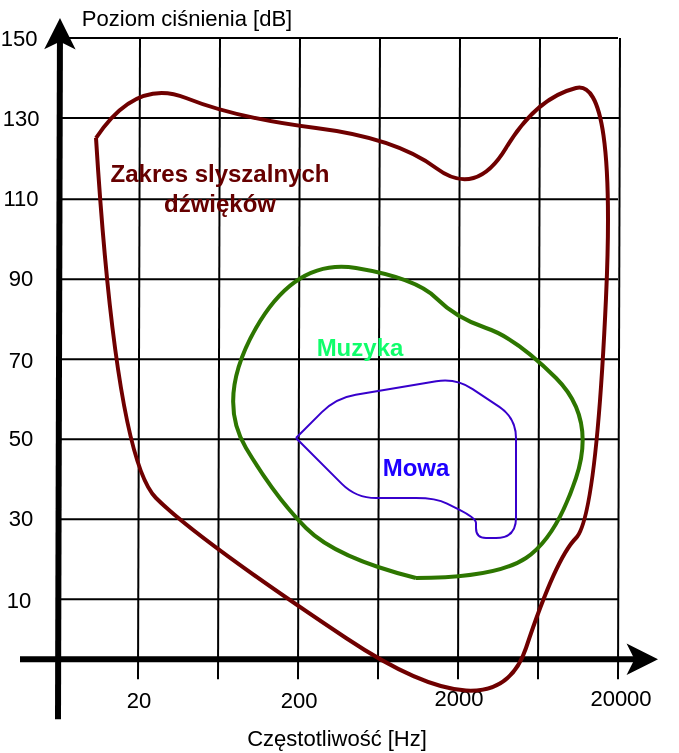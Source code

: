 <mxfile version="23.1.5" type="device">
  <diagram name="Strona-1" id="bfP1ETq4kF4yZmUNnERL">
    <mxGraphModel dx="989" dy="660" grid="1" gridSize="10" guides="1" tooltips="1" connect="1" arrows="1" fold="1" page="1" pageScale="1" pageWidth="583" pageHeight="413" math="0" shadow="0">
      <root>
        <mxCell id="0" />
        <mxCell id="1" parent="0" />
        <mxCell id="9Za2CxRRPPvDsUSl86Xe-1" value="" style="endArrow=classic;html=1;rounded=0;strokeWidth=3;" edge="1" parent="1">
          <mxGeometry width="50" height="50" relative="1" as="geometry">
            <mxPoint x="151" y="370.63" as="sourcePoint" />
            <mxPoint x="152" y="20" as="targetPoint" />
          </mxGeometry>
        </mxCell>
        <mxCell id="9Za2CxRRPPvDsUSl86Xe-2" value="Częstotliwość [Hz]" style="endArrow=classic;html=1;rounded=0;strokeWidth=3;" edge="1" parent="1">
          <mxGeometry x="-0.009" y="-39" width="50" height="50" relative="1" as="geometry">
            <mxPoint x="132" y="340.63" as="sourcePoint" />
            <mxPoint x="451" y="340.63" as="targetPoint" />
            <mxPoint as="offset" />
          </mxGeometry>
        </mxCell>
        <mxCell id="9Za2CxRRPPvDsUSl86Xe-3" value="10" style="endArrow=none;html=1;rounded=0;" edge="1" parent="1">
          <mxGeometry x="-1" y="-20" width="50" height="50" relative="1" as="geometry">
            <mxPoint x="151" y="310.63" as="sourcePoint" />
            <mxPoint x="431" y="310.63" as="targetPoint" />
            <mxPoint x="-20" y="-20" as="offset" />
          </mxGeometry>
        </mxCell>
        <mxCell id="9Za2CxRRPPvDsUSl86Xe-5" value="30" style="endArrow=none;html=1;rounded=0;" edge="1" parent="1">
          <mxGeometry x="-1" y="19" width="50" height="50" relative="1" as="geometry">
            <mxPoint x="151" y="270.63" as="sourcePoint" />
            <mxPoint x="431" y="270.63" as="targetPoint" />
            <mxPoint x="-19" y="18" as="offset" />
          </mxGeometry>
        </mxCell>
        <mxCell id="9Za2CxRRPPvDsUSl86Xe-6" value="50" style="endArrow=none;html=1;rounded=0;" edge="1" parent="1">
          <mxGeometry x="-1" y="19" width="50" height="50" relative="1" as="geometry">
            <mxPoint x="151" y="230.63" as="sourcePoint" />
            <mxPoint x="431" y="230.63" as="targetPoint" />
            <mxPoint x="-19" y="18" as="offset" />
          </mxGeometry>
        </mxCell>
        <mxCell id="9Za2CxRRPPvDsUSl86Xe-7" value="70" style="endArrow=none;html=1;rounded=0;" edge="1" parent="1">
          <mxGeometry x="-1" y="-19" width="50" height="50" relative="1" as="geometry">
            <mxPoint x="151" y="190.63" as="sourcePoint" />
            <mxPoint x="431" y="190.63" as="targetPoint" />
            <mxPoint x="-19" y="-19" as="offset" />
          </mxGeometry>
        </mxCell>
        <mxCell id="9Za2CxRRPPvDsUSl86Xe-8" value="90" style="endArrow=none;html=1;rounded=0;" edge="1" parent="1">
          <mxGeometry x="-1" y="19" width="50" height="50" relative="1" as="geometry">
            <mxPoint x="151" y="150.63" as="sourcePoint" />
            <mxPoint x="431" y="150.63" as="targetPoint" />
            <mxPoint x="-19" y="18" as="offset" />
          </mxGeometry>
        </mxCell>
        <mxCell id="9Za2CxRRPPvDsUSl86Xe-9" value="110" style="endArrow=none;html=1;rounded=0;" edge="1" parent="1">
          <mxGeometry x="-1" y="19" width="50" height="50" relative="1" as="geometry">
            <mxPoint x="151" y="110.63" as="sourcePoint" />
            <mxPoint x="431" y="110.63" as="targetPoint" />
            <mxPoint x="-19" y="18" as="offset" />
          </mxGeometry>
        </mxCell>
        <mxCell id="9Za2CxRRPPvDsUSl86Xe-10" value="150" style="endArrow=none;html=1;rounded=0;" edge="1" parent="1">
          <mxGeometry x="-1" y="-20" width="50" height="50" relative="1" as="geometry">
            <mxPoint x="151" y="30.0" as="sourcePoint" />
            <mxPoint x="431" y="30.0" as="targetPoint" />
            <mxPoint x="-20" y="-20" as="offset" />
          </mxGeometry>
        </mxCell>
        <mxCell id="9Za2CxRRPPvDsUSl86Xe-36" value="Poziom ciśnienia [dB]" style="edgeLabel;html=1;align=center;verticalAlign=middle;resizable=0;points=[];" vertex="1" connectable="0" parent="9Za2CxRRPPvDsUSl86Xe-10">
          <mxGeometry x="-0.542" y="-3" relative="1" as="geometry">
            <mxPoint y="-13" as="offset" />
          </mxGeometry>
        </mxCell>
        <mxCell id="9Za2CxRRPPvDsUSl86Xe-11" value="20" style="endArrow=none;html=1;rounded=0;" edge="1" parent="1">
          <mxGeometry x="-1" y="-10" width="50" height="50" relative="1" as="geometry">
            <mxPoint x="191" y="350.63" as="sourcePoint" />
            <mxPoint x="192" y="30" as="targetPoint" />
            <mxPoint x="-10" y="10" as="offset" />
          </mxGeometry>
        </mxCell>
        <mxCell id="9Za2CxRRPPvDsUSl86Xe-12" value="" style="endArrow=none;html=1;rounded=0;" edge="1" parent="1">
          <mxGeometry width="50" height="50" relative="1" as="geometry">
            <mxPoint x="231" y="350.63" as="sourcePoint" />
            <mxPoint x="232" y="30" as="targetPoint" />
          </mxGeometry>
        </mxCell>
        <mxCell id="9Za2CxRRPPvDsUSl86Xe-13" value="" style="endArrow=none;html=1;rounded=0;" edge="1" parent="1">
          <mxGeometry width="50" height="50" relative="1" as="geometry">
            <mxPoint x="271" y="350.63" as="sourcePoint" />
            <mxPoint x="272" y="30" as="targetPoint" />
          </mxGeometry>
        </mxCell>
        <mxCell id="9Za2CxRRPPvDsUSl86Xe-14" value="200" style="endArrow=none;html=1;rounded=0;" edge="1" parent="1">
          <mxGeometry x="-1" y="41" width="50" height="50" relative="1" as="geometry">
            <mxPoint x="311" y="350.63" as="sourcePoint" />
            <mxPoint x="312" y="30" as="targetPoint" />
            <mxPoint x="1" y="10" as="offset" />
          </mxGeometry>
        </mxCell>
        <mxCell id="9Za2CxRRPPvDsUSl86Xe-16" value="" style="endArrow=none;html=1;rounded=0;" edge="1" parent="1">
          <mxGeometry width="50" height="50" relative="1" as="geometry">
            <mxPoint x="351" y="350.63" as="sourcePoint" />
            <mxPoint x="352" y="30" as="targetPoint" />
          </mxGeometry>
        </mxCell>
        <mxCell id="9Za2CxRRPPvDsUSl86Xe-17" value="20000" style="endArrow=none;html=1;rounded=0;" edge="1" parent="1">
          <mxGeometry x="-1" y="-42" width="50" height="50" relative="1" as="geometry">
            <mxPoint x="391" y="350.63" as="sourcePoint" />
            <mxPoint x="392" y="30" as="targetPoint" />
            <mxPoint x="-1" y="9" as="offset" />
          </mxGeometry>
        </mxCell>
        <mxCell id="9Za2CxRRPPvDsUSl86Xe-18" value="2000" style="endArrow=none;html=1;rounded=0;" edge="1" parent="1">
          <mxGeometry x="-1" y="81" width="50" height="50" relative="1" as="geometry">
            <mxPoint x="431" y="350.63" as="sourcePoint" />
            <mxPoint x="432" y="30" as="targetPoint" />
            <mxPoint x="1" y="10" as="offset" />
          </mxGeometry>
        </mxCell>
        <mxCell id="9Za2CxRRPPvDsUSl86Xe-27" value="130" style="endArrow=none;html=1;rounded=0;" edge="1" parent="1">
          <mxGeometry x="-1" y="-20" width="50" height="50" relative="1" as="geometry">
            <mxPoint x="152" y="70" as="sourcePoint" />
            <mxPoint x="432" y="70" as="targetPoint" />
            <mxPoint x="-20" y="-20" as="offset" />
          </mxGeometry>
        </mxCell>
        <mxCell id="9Za2CxRRPPvDsUSl86Xe-28" value="" style="endArrow=none;html=1;rounded=0;curved=1;strokeWidth=2;fillColor=#a20025;strokeColor=#6F0000;" edge="1" parent="1">
          <mxGeometry width="50" height="50" relative="1" as="geometry">
            <mxPoint x="170" y="80" as="sourcePoint" />
            <mxPoint x="170" y="80" as="targetPoint" />
            <Array as="points">
              <mxPoint x="180" y="240" />
              <mxPoint x="220" y="280" />
              <mxPoint x="370" y="380" />
              <mxPoint x="400" y="290" />
              <mxPoint x="420" y="270" />
              <mxPoint x="430" y="50" />
              <mxPoint x="390" y="60" />
              <mxPoint x="360" y="110" />
              <mxPoint x="320" y="80" />
              <mxPoint x="240" y="70" />
              <mxPoint x="190" y="50" />
            </Array>
          </mxGeometry>
        </mxCell>
        <mxCell id="9Za2CxRRPPvDsUSl86Xe-29" value="" style="endArrow=none;html=1;rounded=0;curved=1;fillColor=#60a917;strokeColor=#2D7600;strokeWidth=2;" edge="1" parent="1">
          <mxGeometry width="50" height="50" relative="1" as="geometry">
            <mxPoint x="330" y="300" as="sourcePoint" />
            <mxPoint x="330" y="300" as="targetPoint" />
            <Array as="points">
              <mxPoint x="290" y="290" />
              <mxPoint x="260" y="260" />
              <mxPoint x="230" y="210" />
              <mxPoint x="270" y="140" />
              <mxPoint x="330" y="150" />
              <mxPoint x="350" y="170" />
              <mxPoint x="380" y="180" />
              <mxPoint x="420" y="220" />
              <mxPoint x="400" y="280" />
              <mxPoint x="370" y="300" />
            </Array>
          </mxGeometry>
        </mxCell>
        <mxCell id="9Za2CxRRPPvDsUSl86Xe-30" value="" style="endArrow=none;html=1;rounded=1;curved=0;fillColor=#6a00ff;strokeColor=#3700CC;" edge="1" parent="1">
          <mxGeometry width="50" height="50" relative="1" as="geometry">
            <mxPoint x="270" y="230" as="sourcePoint" />
            <mxPoint x="270" y="230" as="targetPoint" />
            <Array as="points">
              <mxPoint x="290" y="210" />
              <mxPoint x="350" y="200" />
              <mxPoint x="380" y="220" />
              <mxPoint x="380" y="280" />
              <mxPoint x="360" y="280" />
              <mxPoint x="360" y="270" />
              <mxPoint x="340" y="260" />
              <mxPoint x="300" y="260" />
            </Array>
          </mxGeometry>
        </mxCell>
        <mxCell id="9Za2CxRRPPvDsUSl86Xe-31" value="&lt;font color=&quot;#1e00ff&quot;&gt;&lt;b&gt;Mowa&lt;/b&gt;&lt;/font&gt;" style="text;html=1;align=center;verticalAlign=middle;whiteSpace=wrap;rounded=0;" vertex="1" parent="1">
          <mxGeometry x="300" y="230" width="60" height="30" as="geometry" />
        </mxCell>
        <mxCell id="9Za2CxRRPPvDsUSl86Xe-34" value="&lt;b&gt;&lt;font color=&quot;#660000&quot;&gt;Zakres slyszalnych dźwięków&lt;/font&gt;&lt;/b&gt;" style="text;html=1;align=center;verticalAlign=middle;whiteSpace=wrap;rounded=0;" vertex="1" parent="1">
          <mxGeometry x="172" y="90" width="120" height="30" as="geometry" />
        </mxCell>
        <mxCell id="9Za2CxRRPPvDsUSl86Xe-35" value="&lt;b&gt;&lt;font color=&quot;#10fe6b&quot;&gt;Muzyka&lt;/font&gt;&lt;/b&gt;" style="text;html=1;align=center;verticalAlign=middle;whiteSpace=wrap;rounded=0;" vertex="1" parent="1">
          <mxGeometry x="272" y="170" width="60" height="30" as="geometry" />
        </mxCell>
      </root>
    </mxGraphModel>
  </diagram>
</mxfile>
